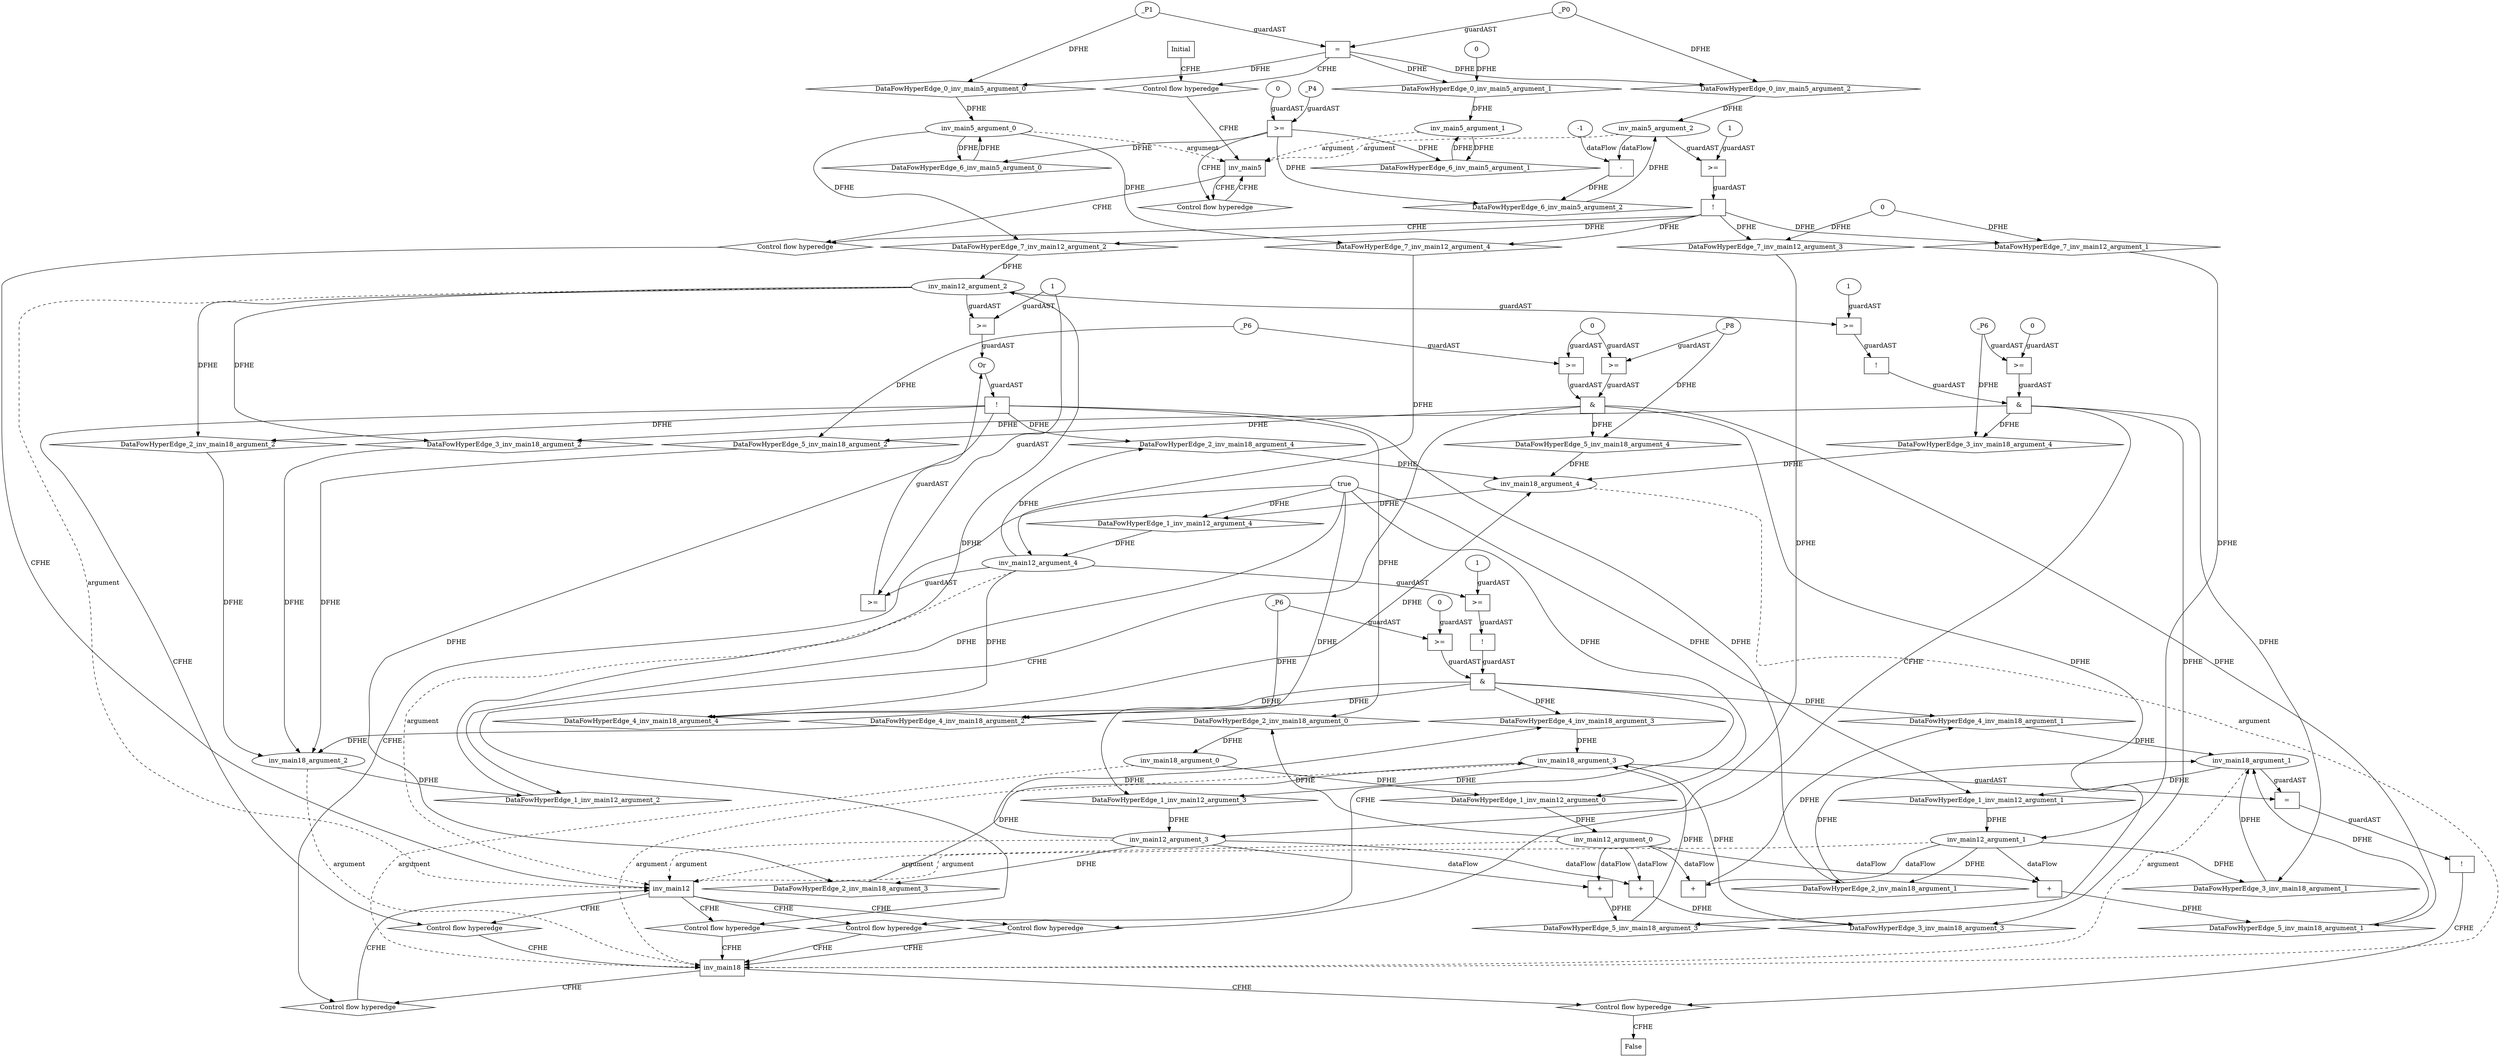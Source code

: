 // Horn Graph
digraph {
	"xxxinv_main5___Initial_0xxxdataFlow_0_node_0" [label="_P1"  nodeName="xxxinv_main5___Initial_0xxxdataFlow_0_node_0" class=symbolicConstant GNNNodeID=3]
	"xxxinv_main5___Initial_0xxxdataFlow1_node_0" [label="0"  nodeName="xxxinv_main5___Initial_0xxxdataFlow1_node_0" class=IdealInt GNNNodeID=4]
	"xxxinv_main5___Initial_0xxxdataFlow2_node_0" [label="_P0"  nodeName="xxxinv_main5___Initial_0xxxdataFlow2_node_0" class=symbolicConstant GNNNodeID=5]
	"xxxinv_main5___Initial_0xxxguard_0_node_0" [label="="  nodeName="xxxinv_main5___Initial_0xxxguard_0_node_0" class=Operator GNNNodeID=6 shape=rect]
		"xxxinv_main5___Initial_0xxxdataFlow2_node_0" -> "xxxinv_main5___Initial_0xxxguard_0_node_0" [ label="guardAST"]
		"xxxinv_main5___Initial_0xxxdataFlow_0_node_0" -> "xxxinv_main5___Initial_0xxxguard_0_node_0" [ label="guardAST"]
	"xxxinv_main12___inv_main18_1xxxguard_0_node_0" [label="true"  nodeName="xxxinv_main12___inv_main18_1xxxguard_0_node_0" class=Constant GNNNodeID=17]
	"xxxinv_main18___inv_main12_2xxxguard_0_node_0" [label="!"  nodeName="xxxinv_main18___inv_main12_2xxxguard_0_node_0" class=Operator GNNNodeID=18 shape=rect]
	"xxxinv_main18___inv_main12_2xxxguard_0_node_1" [label="Or"  nodeName="xxxinv_main18___inv_main12_2xxxguard_0_node_1" class=Operator GNNNodeID=19]
	"xxxinv_main18___inv_main12_2xxxguard_0_node_2" [label=">="  nodeName="xxxinv_main18___inv_main12_2xxxguard_0_node_2" class=Operator GNNNodeID=20 shape=rect]
	"xxxinv_main18___inv_main12_2xxxguard_0_node_4" [label="1"  nodeName="xxxinv_main18___inv_main12_2xxxguard_0_node_4" class=IdealInt GNNNodeID=21]
	"xxxinv_main18___inv_main12_2xxxguard_0_node_5" [label=">="  nodeName="xxxinv_main18___inv_main12_2xxxguard_0_node_5" class=Operator GNNNodeID=22 shape=rect]
		"xxxinv_main18___inv_main12_2xxxguard_0_node_1" -> "xxxinv_main18___inv_main12_2xxxguard_0_node_0" [ label="guardAST"]
		"xxxinv_main18___inv_main12_2xxxguard_0_node_2" -> "xxxinv_main18___inv_main12_2xxxguard_0_node_1" [ label="guardAST"]
		"xxxinv_main18___inv_main12_2xxxguard_0_node_5" -> "xxxinv_main18___inv_main12_2xxxguard_0_node_1" [ label="guardAST"]
		"inv_main12_argument_2" -> "xxxinv_main18___inv_main12_2xxxguard_0_node_2" [ label="guardAST"]
		"xxxinv_main18___inv_main12_2xxxguard_0_node_4" -> "xxxinv_main18___inv_main12_2xxxguard_0_node_2" [ label="guardAST"]
		"inv_main12_argument_4" -> "xxxinv_main18___inv_main12_2xxxguard_0_node_5" [ label="guardAST"]
		"xxxinv_main18___inv_main12_2xxxguard_0_node_4" -> "xxxinv_main18___inv_main12_2xxxguard_0_node_5" [ label="guardAST"]
	"xxxinv_main18___inv_main12_3xxxdataFlow_0_node_0" [label="+"  nodeName="xxxinv_main18___inv_main12_3xxxdataFlow_0_node_0" class=Operator GNNNodeID=23 shape=rect]
		"inv_main12_argument_3" -> "xxxinv_main18___inv_main12_3xxxdataFlow_0_node_0" [ label="dataFlow"]
		"inv_main12_argument_0" -> "xxxinv_main18___inv_main12_3xxxdataFlow_0_node_0" [ label="dataFlow"]
	"xxxinv_main18___inv_main12_3xxxdataFlow1_node_0" [label="_P6"  nodeName="xxxinv_main18___inv_main12_3xxxdataFlow1_node_0" class=symbolicConstant GNNNodeID=24]
	"xxxinv_main18___inv_main12_3xxxguard_0_node_0" [label=">="  nodeName="xxxinv_main18___inv_main12_3xxxguard_0_node_0" class=Operator GNNNodeID=25 shape=rect]
	"xxxinv_main18___inv_main12_3xxxguard_0_node_2" [label="0"  nodeName="xxxinv_main18___inv_main12_3xxxguard_0_node_2" class=IdealInt GNNNodeID=26]
		"xxxinv_main18___inv_main12_3xxxdataFlow1_node_0" -> "xxxinv_main18___inv_main12_3xxxguard_0_node_0" [ label="guardAST"]
		"xxxinv_main18___inv_main12_3xxxguard_0_node_2" -> "xxxinv_main18___inv_main12_3xxxguard_0_node_0" [ label="guardAST"]
	"xxxinv_main18___inv_main12_3xxxguard1_node_0" [label="!"  nodeName="xxxinv_main18___inv_main12_3xxxguard1_node_0" class=Operator GNNNodeID=27 shape=rect]
	"xxxinv_main18___inv_main12_3xxxguard1_node_1" [label=">="  nodeName="xxxinv_main18___inv_main12_3xxxguard1_node_1" class=Operator GNNNodeID=28 shape=rect]
	"xxxinv_main18___inv_main12_3xxxguard1_node_3" [label="1"  nodeName="xxxinv_main18___inv_main12_3xxxguard1_node_3" class=IdealInt GNNNodeID=29]
		"xxxinv_main18___inv_main12_3xxxguard1_node_1" -> "xxxinv_main18___inv_main12_3xxxguard1_node_0" [ label="guardAST"]
		"inv_main12_argument_2" -> "xxxinv_main18___inv_main12_3xxxguard1_node_1" [ label="guardAST"]
		"xxxinv_main18___inv_main12_3xxxguard1_node_3" -> "xxxinv_main18___inv_main12_3xxxguard1_node_1" [ label="guardAST"]
	"xxxinv_main18___inv_main12_4xxxdataFlow_0_node_0" [label="+"  nodeName="xxxinv_main18___inv_main12_4xxxdataFlow_0_node_0" class=Operator GNNNodeID=30 shape=rect]
		"inv_main12_argument_1" -> "xxxinv_main18___inv_main12_4xxxdataFlow_0_node_0" [ label="dataFlow"]
		"inv_main12_argument_0" -> "xxxinv_main18___inv_main12_4xxxdataFlow_0_node_0" [ label="dataFlow"]
	"xxxinv_main18___inv_main12_4xxxdataFlow1_node_0" [label="_P6"  nodeName="xxxinv_main18___inv_main12_4xxxdataFlow1_node_0" class=symbolicConstant GNNNodeID=31]
	"xxxinv_main18___inv_main12_4xxxguard_0_node_0" [label="!"  nodeName="xxxinv_main18___inv_main12_4xxxguard_0_node_0" class=Operator GNNNodeID=32 shape=rect]
	"xxxinv_main18___inv_main12_4xxxguard_0_node_1" [label=">="  nodeName="xxxinv_main18___inv_main12_4xxxguard_0_node_1" class=Operator GNNNodeID=33 shape=rect]
	"xxxinv_main18___inv_main12_4xxxguard_0_node_3" [label="1"  nodeName="xxxinv_main18___inv_main12_4xxxguard_0_node_3" class=IdealInt GNNNodeID=34]
		"xxxinv_main18___inv_main12_4xxxguard_0_node_1" -> "xxxinv_main18___inv_main12_4xxxguard_0_node_0" [ label="guardAST"]
		"inv_main12_argument_4" -> "xxxinv_main18___inv_main12_4xxxguard_0_node_1" [ label="guardAST"]
		"xxxinv_main18___inv_main12_4xxxguard_0_node_3" -> "xxxinv_main18___inv_main12_4xxxguard_0_node_1" [ label="guardAST"]
	"xxxinv_main18___inv_main12_4xxxguard1_node_0" [label=">="  nodeName="xxxinv_main18___inv_main12_4xxxguard1_node_0" class=Operator GNNNodeID=35 shape=rect]
	"xxxinv_main18___inv_main12_4xxxguard1_node_2" [label="0"  nodeName="xxxinv_main18___inv_main12_4xxxguard1_node_2" class=IdealInt GNNNodeID=36]
		"xxxinv_main18___inv_main12_4xxxdataFlow1_node_0" -> "xxxinv_main18___inv_main12_4xxxguard1_node_0" [ label="guardAST"]
		"xxxinv_main18___inv_main12_4xxxguard1_node_2" -> "xxxinv_main18___inv_main12_4xxxguard1_node_0" [ label="guardAST"]
	"xxxinv_main18___inv_main12_5xxxdataFlow_0_node_0" [label="+"  nodeName="xxxinv_main18___inv_main12_5xxxdataFlow_0_node_0" class=Operator GNNNodeID=37 shape=rect]
		"inv_main12_argument_1" -> "xxxinv_main18___inv_main12_5xxxdataFlow_0_node_0" [ label="dataFlow"]
		"inv_main12_argument_0" -> "xxxinv_main18___inv_main12_5xxxdataFlow_0_node_0" [ label="dataFlow"]
	"xxxinv_main18___inv_main12_5xxxdataFlow1_node_0" [label="_P6"  nodeName="xxxinv_main18___inv_main12_5xxxdataFlow1_node_0" class=symbolicConstant GNNNodeID=38]
	"xxxinv_main18___inv_main12_5xxxdataFlow2_node_0" [label="+"  nodeName="xxxinv_main18___inv_main12_5xxxdataFlow2_node_0" class=Operator GNNNodeID=39 shape=rect]
		"inv_main12_argument_3" -> "xxxinv_main18___inv_main12_5xxxdataFlow2_node_0" [ label="dataFlow"]
		"inv_main12_argument_0" -> "xxxinv_main18___inv_main12_5xxxdataFlow2_node_0" [ label="dataFlow"]
	"xxxinv_main18___inv_main12_5xxxdataFlow3_node_0" [label="_P8"  nodeName="xxxinv_main18___inv_main12_5xxxdataFlow3_node_0" class=symbolicConstant GNNNodeID=40]
	"xxxinv_main18___inv_main12_5xxxguard_0_node_0" [label=">="  nodeName="xxxinv_main18___inv_main12_5xxxguard_0_node_0" class=Operator GNNNodeID=41 shape=rect]
	"xxxinv_main18___inv_main12_5xxxguard_0_node_2" [label="0"  nodeName="xxxinv_main18___inv_main12_5xxxguard_0_node_2" class=IdealInt GNNNodeID=42]
		"xxxinv_main18___inv_main12_5xxxdataFlow3_node_0" -> "xxxinv_main18___inv_main12_5xxxguard_0_node_0" [ label="guardAST"]
		"xxxinv_main18___inv_main12_5xxxguard_0_node_2" -> "xxxinv_main18___inv_main12_5xxxguard_0_node_0" [ label="guardAST"]
	"xxxinv_main18___inv_main12_5xxxguard1_node_0" [label=">="  nodeName="xxxinv_main18___inv_main12_5xxxguard1_node_0" class=Operator GNNNodeID=43 shape=rect]
		"xxxinv_main18___inv_main12_5xxxdataFlow1_node_0" -> "xxxinv_main18___inv_main12_5xxxguard1_node_0" [ label="guardAST"]
		"xxxinv_main18___inv_main12_5xxxguard_0_node_2" -> "xxxinv_main18___inv_main12_5xxxguard1_node_0" [ label="guardAST"]
	"xxxinv_main5___inv_main5_6xxxdataFlow1_node_0" [label="-"  nodeName="xxxinv_main5___inv_main5_6xxxdataFlow1_node_0" class=Operator GNNNodeID=44 shape=rect]
	"xxxinv_main5___inv_main5_6xxxdataFlow1_node_2" [label="-1"  nodeName="xxxinv_main5___inv_main5_6xxxdataFlow1_node_2" class=IdealInt GNNNodeID=45]
		"inv_main5_argument_2" -> "xxxinv_main5___inv_main5_6xxxdataFlow1_node_0" [ label="dataFlow"]
		"xxxinv_main5___inv_main5_6xxxdataFlow1_node_2" -> "xxxinv_main5___inv_main5_6xxxdataFlow1_node_0" [ label="dataFlow"]
	"xxxinv_main5___inv_main5_6xxxguard_0_node_0" [label=">="  nodeName="xxxinv_main5___inv_main5_6xxxguard_0_node_0" class=Operator GNNNodeID=46 shape=rect]
	"xxxinv_main5___inv_main5_6xxxguard_0_node_1" [label="_P4"  nodeName="xxxinv_main5___inv_main5_6xxxguard_0_node_1" class=symbolicConstant GNNNodeID=47]
	"xxxinv_main5___inv_main5_6xxxguard_0_node_2" [label="0"  nodeName="xxxinv_main5___inv_main5_6xxxguard_0_node_2" class=IdealInt GNNNodeID=48]
		"xxxinv_main5___inv_main5_6xxxguard_0_node_1" -> "xxxinv_main5___inv_main5_6xxxguard_0_node_0" [ label="guardAST"]
		"xxxinv_main5___inv_main5_6xxxguard_0_node_2" -> "xxxinv_main5___inv_main5_6xxxguard_0_node_0" [ label="guardAST"]
	"xxxinv_main12___inv_main5_7xxxdataFlow_0_node_0" [label="0"  nodeName="xxxinv_main12___inv_main5_7xxxdataFlow_0_node_0" class=IdealInt GNNNodeID=49]
	"xxxinv_main12___inv_main5_7xxxguard_0_node_0" [label="!"  nodeName="xxxinv_main12___inv_main5_7xxxguard_0_node_0" class=Operator GNNNodeID=50 shape=rect]
	"xxxinv_main12___inv_main5_7xxxguard_0_node_1" [label=">="  nodeName="xxxinv_main12___inv_main5_7xxxguard_0_node_1" class=Operator GNNNodeID=51 shape=rect]
	"xxxinv_main12___inv_main5_7xxxguard_0_node_3" [label="1"  nodeName="xxxinv_main12___inv_main5_7xxxguard_0_node_3" class=IdealInt GNNNodeID=52]
		"xxxinv_main12___inv_main5_7xxxguard_0_node_1" -> "xxxinv_main12___inv_main5_7xxxguard_0_node_0" [ label="guardAST"]
		"inv_main5_argument_2" -> "xxxinv_main12___inv_main5_7xxxguard_0_node_1" [ label="guardAST"]
		"xxxinv_main12___inv_main5_7xxxguard_0_node_3" -> "xxxinv_main12___inv_main5_7xxxguard_0_node_1" [ label="guardAST"]
	"xxxFALSE___inv_main18_8xxxguard_0_node_0" [label="!"  nodeName="xxxFALSE___inv_main18_8xxxguard_0_node_0" class=Operator GNNNodeID=53 shape=rect]
	"xxxFALSE___inv_main18_8xxxguard_0_node_1" [label="="  nodeName="xxxFALSE___inv_main18_8xxxguard_0_node_1" class=Operator GNNNodeID=54 shape=rect]
		"xxxFALSE___inv_main18_8xxxguard_0_node_1" -> "xxxFALSE___inv_main18_8xxxguard_0_node_0" [ label="guardAST"]
		"inv_main18_argument_1" -> "xxxFALSE___inv_main18_8xxxguard_0_node_1" [ label="guardAST"]
		"inv_main18_argument_3" -> "xxxFALSE___inv_main18_8xxxguard_0_node_1" [ label="guardAST"]
	"inv_main12" [label="inv_main12"  nodeName="inv_main12" class=CONTROL GNNNodeID=55 shape="rect"]
	"inv_main18" [label="inv_main18"  nodeName="inv_main18" class=CONTROL GNNNodeID=56 shape="rect"]
	"inv_main5" [label="inv_main5"  nodeName="inv_main5" class=CONTROL GNNNodeID=57 shape="rect"]
	"FALSE" [label="False"  nodeName=False class=CONTROL GNNNodeID=58 shape="rect"]
	"Initial" [label="Initial"  nodeName=Initial class=CONTROL GNNNodeID=59 shape="rect"]
	"ControlFowHyperEdge_0" [label="Control flow hyperedge"  hyperEdgeNodeID=0 nodeName=ControlFowHyperEdge_0 class=controlFlowHyperEdge shape="diamond"]
		"Initial" -> ControlFowHyperEdge_0 [ label="CFHE"]
		"ControlFowHyperEdge_0" -> "inv_main5" [ label="CFHE"]
	"ControlFowHyperEdge_1" [label="Control flow hyperedge"  hyperEdgeNodeID=1 nodeName=ControlFowHyperEdge_1 class=controlFlowHyperEdge shape="diamond"]
		"inv_main18" -> ControlFowHyperEdge_1 [ label="CFHE"]
		"ControlFowHyperEdge_1" -> "inv_main12" [ label="CFHE"]
	"ControlFowHyperEdge_2" [label="Control flow hyperedge"  hyperEdgeNodeID=2 nodeName=ControlFowHyperEdge_2 class=controlFlowHyperEdge shape="diamond"]
		"inv_main12" -> ControlFowHyperEdge_2 [ label="CFHE"]
		"ControlFowHyperEdge_2" -> "inv_main18" [ label="CFHE"]
	"ControlFowHyperEdge_3" [label="Control flow hyperedge"  hyperEdgeNodeID=3 nodeName=ControlFowHyperEdge_3 class=controlFlowHyperEdge shape="diamond"]
		"inv_main12" -> ControlFowHyperEdge_3 [ label="CFHE"]
		"ControlFowHyperEdge_3" -> "inv_main18" [ label="CFHE"]
	"ControlFowHyperEdge_4" [label="Control flow hyperedge"  hyperEdgeNodeID=4 nodeName=ControlFowHyperEdge_4 class=controlFlowHyperEdge shape="diamond"]
		"inv_main12" -> ControlFowHyperEdge_4 [ label="CFHE"]
		"ControlFowHyperEdge_4" -> "inv_main18" [ label="CFHE"]
	"ControlFowHyperEdge_5" [label="Control flow hyperedge"  hyperEdgeNodeID=5 nodeName=ControlFowHyperEdge_5 class=controlFlowHyperEdge shape="diamond"]
		"inv_main12" -> ControlFowHyperEdge_5 [ label="CFHE"]
		"ControlFowHyperEdge_5" -> "inv_main18" [ label="CFHE"]
	"ControlFowHyperEdge_6" [label="Control flow hyperedge"  hyperEdgeNodeID=6 nodeName=ControlFowHyperEdge_6 class=controlFlowHyperEdge shape="diamond"]
		"inv_main5" -> ControlFowHyperEdge_6 [ label="CFHE"]
		"ControlFowHyperEdge_6" -> "inv_main5" [ label="CFHE"]
	"ControlFowHyperEdge_7" [label="Control flow hyperedge"  hyperEdgeNodeID=7 nodeName=ControlFowHyperEdge_7 class=controlFlowHyperEdge shape="diamond"]
		"inv_main5" -> ControlFowHyperEdge_7 [ label="CFHE"]
		"ControlFowHyperEdge_7" -> "inv_main12" [ label="CFHE"]
	"ControlFowHyperEdge_8" [label="Control flow hyperedge"  hyperEdgeNodeID=8 nodeName=ControlFowHyperEdge_8 class=controlFlowHyperEdge shape="diamond"]
		"inv_main18" -> ControlFowHyperEdge_8 [ label="CFHE"]
		"ControlFowHyperEdge_8" -> "FALSE" [ label="CFHE"]
	"inv_main5_argument_0" [label="inv_main5_argument_0"  nodeName=argument0 class=argument shape=oval GNNNodeID=60 head="inv_main5"]
		"inv_main5_argument_0" -> "inv_main5" [ label="argument" style=dashed]
	"inv_main5_argument_1" [label="inv_main5_argument_1"  nodeName=argument1 class=argument shape=oval GNNNodeID=60 head="inv_main5"]
		"inv_main5_argument_1" -> "inv_main5" [ label="argument" style=dashed]
	"inv_main5_argument_2" [label="inv_main5_argument_2"  nodeName=argument2 class=argument shape=oval GNNNodeID=60 head="inv_main5"]
		"inv_main5_argument_2" -> "inv_main5" [ label="argument" style=dashed]
	"inv_main12_argument_0" [label="inv_main12_argument_0"  nodeName=argument0 class=argument shape=oval GNNNodeID=60 head="inv_main12"]
		"inv_main12_argument_0" -> "inv_main12" [ label="argument" style=dashed]
	"inv_main12_argument_1" [label="inv_main12_argument_1"  nodeName=argument1 class=argument shape=oval GNNNodeID=60 head="inv_main12"]
		"inv_main12_argument_1" -> "inv_main12" [ label="argument" style=dashed]
	"inv_main12_argument_2" [label="inv_main12_argument_2"  nodeName=argument2 class=argument shape=oval GNNNodeID=60 head="inv_main12"]
		"inv_main12_argument_2" -> "inv_main12" [ label="argument" style=dashed]
	"inv_main12_argument_3" [label="inv_main12_argument_3"  nodeName=argument3 class=argument shape=oval GNNNodeID=60 head="inv_main12"]
		"inv_main12_argument_3" -> "inv_main12" [ label="argument" style=dashed]
	"inv_main12_argument_4" [label="inv_main12_argument_4"  nodeName=argument4 class=argument shape=oval GNNNodeID=60 head="inv_main12"]
		"inv_main12_argument_4" -> "inv_main12" [ label="argument" style=dashed]
	"inv_main18_argument_0" [label="inv_main18_argument_0"  nodeName=argument0 class=argument shape=oval GNNNodeID=60 head="inv_main18"]
		"inv_main18_argument_0" -> "inv_main18" [ label="argument" style=dashed]
	"inv_main18_argument_1" [label="inv_main18_argument_1"  nodeName=argument1 class=argument shape=oval GNNNodeID=60 head="inv_main18"]
		"inv_main18_argument_1" -> "inv_main18" [ label="argument" style=dashed]
	"inv_main18_argument_2" [label="inv_main18_argument_2"  nodeName=argument2 class=argument shape=oval GNNNodeID=60 head="inv_main18"]
		"inv_main18_argument_2" -> "inv_main18" [ label="argument" style=dashed]
	"inv_main18_argument_3" [label="inv_main18_argument_3"  nodeName=argument3 class=argument shape=oval GNNNodeID=60 head="inv_main18"]
		"inv_main18_argument_3" -> "inv_main18" [ label="argument" style=dashed]
	"inv_main18_argument_4" [label="inv_main18_argument_4"  nodeName=argument4 class=argument shape=oval GNNNodeID=60 head="inv_main18"]
		"inv_main18_argument_4" -> "inv_main18" [ label="argument" style=dashed]
		"xxxinv_main5___Initial_0xxxguard_0_node_0" -> "ControlFowHyperEdge_0" [ label="CFHE"]
		"xxxinv_main12___inv_main18_1xxxguard_0_node_0" -> "ControlFowHyperEdge_1" [ label="CFHE"]
		"xxxinv_main18___inv_main12_2xxxguard_0_node_0" -> "ControlFowHyperEdge_2" [ label="CFHE"]
	"xxxinv_main18___inv_main12_3xxx_and" [label="&"  andName="xxxinv_main18___inv_main12_3xxx_and" class=Operator shape=rect]
		"xxxinv_main18___inv_main12_3xxxguard_0_node_0" -> "xxxinv_main18___inv_main12_3xxx_and" [ label="guardAST"]
		"xxxinv_main18___inv_main12_3xxxguard1_node_0" -> "xxxinv_main18___inv_main12_3xxx_and" [ label="guardAST"]
		"xxxinv_main18___inv_main12_3xxx_and" -> "ControlFowHyperEdge_3" [ label="CFHE"]
	"xxxinv_main18___inv_main12_4xxx_and" [label="&"  andName="xxxinv_main18___inv_main12_4xxx_and" class=Operator shape=rect]
		"xxxinv_main18___inv_main12_4xxxguard_0_node_0" -> "xxxinv_main18___inv_main12_4xxx_and" [ label="guardAST"]
		"xxxinv_main18___inv_main12_4xxxguard1_node_0" -> "xxxinv_main18___inv_main12_4xxx_and" [ label="guardAST"]
		"xxxinv_main18___inv_main12_4xxx_and" -> "ControlFowHyperEdge_4" [ label="CFHE"]
	"xxxinv_main18___inv_main12_5xxx_and" [label="&"  andName="xxxinv_main18___inv_main12_5xxx_and" class=Operator shape=rect]
		"xxxinv_main18___inv_main12_5xxxguard_0_node_0" -> "xxxinv_main18___inv_main12_5xxx_and" [ label="guardAST"]
		"xxxinv_main18___inv_main12_5xxxguard1_node_0" -> "xxxinv_main18___inv_main12_5xxx_and" [ label="guardAST"]
		"xxxinv_main18___inv_main12_5xxx_and" -> "ControlFowHyperEdge_5" [ label="CFHE"]
		"xxxinv_main5___inv_main5_6xxxguard_0_node_0" -> "ControlFowHyperEdge_6" [ label="CFHE"]
		"xxxinv_main12___inv_main5_7xxxguard_0_node_0" -> "ControlFowHyperEdge_7" [ label="CFHE"]
		"xxxFALSE___inv_main18_8xxxguard_0_node_0" -> "ControlFowHyperEdge_8" [ label="CFHE"]
		"inv_main18_argument_3" -> "DataFowHyperEdge_1_inv_main12_argument_3" [ label="DFHE"]
	"DataFowHyperEdge_1_inv_main12_argument_3" [label="DataFowHyperEdge_1_inv_main12_argument_3"  nodeName="DataFowHyperEdge_1_inv_main12_argument_3" class=DataFlowHyperedge shape=diamond]
		"DataFowHyperEdge_1_inv_main12_argument_3" -> "inv_main12_argument_3" [ label="DFHE"]
		"xxxinv_main12___inv_main18_1xxxguard_0_node_0" -> "DataFowHyperEdge_1_inv_main12_argument_3" [ label="DFHE"]
		"inv_main18_argument_1" -> "DataFowHyperEdge_1_inv_main12_argument_1" [ label="DFHE"]
	"DataFowHyperEdge_1_inv_main12_argument_1" [label="DataFowHyperEdge_1_inv_main12_argument_1"  nodeName="DataFowHyperEdge_1_inv_main12_argument_1" class=DataFlowHyperedge shape=diamond]
		"DataFowHyperEdge_1_inv_main12_argument_1" -> "inv_main12_argument_1" [ label="DFHE"]
		"xxxinv_main12___inv_main18_1xxxguard_0_node_0" -> "DataFowHyperEdge_1_inv_main12_argument_1" [ label="DFHE"]
		"inv_main18_argument_0" -> "DataFowHyperEdge_1_inv_main12_argument_0" [ label="DFHE"]
	"DataFowHyperEdge_1_inv_main12_argument_0" [label="DataFowHyperEdge_1_inv_main12_argument_0"  nodeName="DataFowHyperEdge_1_inv_main12_argument_0" class=DataFlowHyperedge shape=diamond]
		"DataFowHyperEdge_1_inv_main12_argument_0" -> "inv_main12_argument_0" [ label="DFHE"]
		"xxxinv_main12___inv_main18_1xxxguard_0_node_0" -> "DataFowHyperEdge_1_inv_main12_argument_0" [ label="DFHE"]
		"inv_main18_argument_4" -> "DataFowHyperEdge_1_inv_main12_argument_4" [ label="DFHE"]
	"DataFowHyperEdge_1_inv_main12_argument_4" [label="DataFowHyperEdge_1_inv_main12_argument_4"  nodeName="DataFowHyperEdge_1_inv_main12_argument_4" class=DataFlowHyperedge shape=diamond]
		"DataFowHyperEdge_1_inv_main12_argument_4" -> "inv_main12_argument_4" [ label="DFHE"]
		"xxxinv_main12___inv_main18_1xxxguard_0_node_0" -> "DataFowHyperEdge_1_inv_main12_argument_4" [ label="DFHE"]
		"inv_main18_argument_2" -> "DataFowHyperEdge_1_inv_main12_argument_2" [ label="DFHE"]
	"DataFowHyperEdge_1_inv_main12_argument_2" [label="DataFowHyperEdge_1_inv_main12_argument_2"  nodeName="DataFowHyperEdge_1_inv_main12_argument_2" class=DataFlowHyperedge shape=diamond]
		"DataFowHyperEdge_1_inv_main12_argument_2" -> "inv_main12_argument_2" [ label="DFHE"]
		"xxxinv_main12___inv_main18_1xxxguard_0_node_0" -> "DataFowHyperEdge_1_inv_main12_argument_2" [ label="DFHE"]
		"inv_main12_argument_2" -> "DataFowHyperEdge_2_inv_main18_argument_2" [ label="DFHE"]
	"DataFowHyperEdge_2_inv_main18_argument_2" [label="DataFowHyperEdge_2_inv_main18_argument_2"  nodeName="DataFowHyperEdge_2_inv_main18_argument_2" class=DataFlowHyperedge shape=diamond]
		"DataFowHyperEdge_2_inv_main18_argument_2" -> "inv_main18_argument_2" [ label="DFHE"]
		"xxxinv_main18___inv_main12_2xxxguard_0_node_0" -> "DataFowHyperEdge_2_inv_main18_argument_2" [ label="DFHE"]
		"inv_main12_argument_4" -> "DataFowHyperEdge_2_inv_main18_argument_4" [ label="DFHE"]
	"DataFowHyperEdge_2_inv_main18_argument_4" [label="DataFowHyperEdge_2_inv_main18_argument_4"  nodeName="DataFowHyperEdge_2_inv_main18_argument_4" class=DataFlowHyperedge shape=diamond]
		"DataFowHyperEdge_2_inv_main18_argument_4" -> "inv_main18_argument_4" [ label="DFHE"]
		"xxxinv_main18___inv_main12_2xxxguard_0_node_0" -> "DataFowHyperEdge_2_inv_main18_argument_4" [ label="DFHE"]
		"inv_main12_argument_0" -> "DataFowHyperEdge_2_inv_main18_argument_0" [ label="DFHE"]
	"DataFowHyperEdge_2_inv_main18_argument_0" [label="DataFowHyperEdge_2_inv_main18_argument_0"  nodeName="DataFowHyperEdge_2_inv_main18_argument_0" class=DataFlowHyperedge shape=diamond]
		"DataFowHyperEdge_2_inv_main18_argument_0" -> "inv_main18_argument_0" [ label="DFHE"]
		"xxxinv_main18___inv_main12_2xxxguard_0_node_0" -> "DataFowHyperEdge_2_inv_main18_argument_0" [ label="DFHE"]
		"inv_main12_argument_1" -> "DataFowHyperEdge_2_inv_main18_argument_1" [ label="DFHE"]
	"DataFowHyperEdge_2_inv_main18_argument_1" [label="DataFowHyperEdge_2_inv_main18_argument_1"  nodeName="DataFowHyperEdge_2_inv_main18_argument_1" class=DataFlowHyperedge shape=diamond]
		"DataFowHyperEdge_2_inv_main18_argument_1" -> "inv_main18_argument_1" [ label="DFHE"]
		"xxxinv_main18___inv_main12_2xxxguard_0_node_0" -> "DataFowHyperEdge_2_inv_main18_argument_1" [ label="DFHE"]
		"inv_main12_argument_3" -> "DataFowHyperEdge_2_inv_main18_argument_3" [ label="DFHE"]
	"DataFowHyperEdge_2_inv_main18_argument_3" [label="DataFowHyperEdge_2_inv_main18_argument_3"  nodeName="DataFowHyperEdge_2_inv_main18_argument_3" class=DataFlowHyperedge shape=diamond]
		"DataFowHyperEdge_2_inv_main18_argument_3" -> "inv_main18_argument_3" [ label="DFHE"]
		"xxxinv_main18___inv_main12_2xxxguard_0_node_0" -> "DataFowHyperEdge_2_inv_main18_argument_3" [ label="DFHE"]
		"inv_main12_argument_1" -> "DataFowHyperEdge_3_inv_main18_argument_1" [ label="DFHE"]
	"DataFowHyperEdge_3_inv_main18_argument_1" [label="DataFowHyperEdge_3_inv_main18_argument_1"  nodeName="DataFowHyperEdge_3_inv_main18_argument_1" class=DataFlowHyperedge shape=diamond]
		"DataFowHyperEdge_3_inv_main18_argument_1" -> "inv_main18_argument_1" [ label="DFHE"]
		"xxxinv_main18___inv_main12_3xxx_and" -> "DataFowHyperEdge_3_inv_main18_argument_1" [ label="DFHE"]
		"inv_main12_argument_2" -> "DataFowHyperEdge_3_inv_main18_argument_2" [ label="DFHE"]
	"DataFowHyperEdge_3_inv_main18_argument_2" [label="DataFowHyperEdge_3_inv_main18_argument_2"  nodeName="DataFowHyperEdge_3_inv_main18_argument_2" class=DataFlowHyperedge shape=diamond]
		"DataFowHyperEdge_3_inv_main18_argument_2" -> "inv_main18_argument_2" [ label="DFHE"]
		"xxxinv_main18___inv_main12_3xxx_and" -> "DataFowHyperEdge_3_inv_main18_argument_2" [ label="DFHE"]
		"inv_main12_argument_3" -> "DataFowHyperEdge_4_inv_main18_argument_3" [ label="DFHE"]
	"DataFowHyperEdge_4_inv_main18_argument_3" [label="DataFowHyperEdge_4_inv_main18_argument_3"  nodeName="DataFowHyperEdge_4_inv_main18_argument_3" class=DataFlowHyperedge shape=diamond]
		"DataFowHyperEdge_4_inv_main18_argument_3" -> "inv_main18_argument_3" [ label="DFHE"]
		"xxxinv_main18___inv_main12_4xxx_and" -> "DataFowHyperEdge_4_inv_main18_argument_3" [ label="DFHE"]
		"inv_main12_argument_4" -> "DataFowHyperEdge_4_inv_main18_argument_4" [ label="DFHE"]
	"DataFowHyperEdge_4_inv_main18_argument_4" [label="DataFowHyperEdge_4_inv_main18_argument_4"  nodeName="DataFowHyperEdge_4_inv_main18_argument_4" class=DataFlowHyperedge shape=diamond]
		"DataFowHyperEdge_4_inv_main18_argument_4" -> "inv_main18_argument_4" [ label="DFHE"]
		"xxxinv_main18___inv_main12_4xxx_and" -> "DataFowHyperEdge_4_inv_main18_argument_4" [ label="DFHE"]
		"inv_main5_argument_0" -> "DataFowHyperEdge_6_inv_main5_argument_0" [ label="DFHE"]
	"DataFowHyperEdge_6_inv_main5_argument_0" [label="DataFowHyperEdge_6_inv_main5_argument_0"  nodeName="DataFowHyperEdge_6_inv_main5_argument_0" class=DataFlowHyperedge shape=diamond]
		"DataFowHyperEdge_6_inv_main5_argument_0" -> "inv_main5_argument_0" [ label="DFHE"]
		"xxxinv_main5___inv_main5_6xxxguard_0_node_0" -> "DataFowHyperEdge_6_inv_main5_argument_0" [ label="DFHE"]
	"DataFowHyperEdge_0_inv_main5_argument_0" [label="DataFowHyperEdge_0_inv_main5_argument_0"  nodeName="DataFowHyperEdge_0_inv_main5_argument_0" class=DataFlowHyperedge shape=diamond]
		"DataFowHyperEdge_0_inv_main5_argument_0" -> "inv_main5_argument_0" [ label="DFHE"]
		"xxxinv_main5___Initial_0xxxguard_0_node_0" -> "DataFowHyperEdge_0_inv_main5_argument_0" [ label="DFHE"]
		"xxxinv_main5___Initial_0xxxdataFlow_0_node_0" -> "DataFowHyperEdge_0_inv_main5_argument_0" [ label="DFHE"]
	"DataFowHyperEdge_0_inv_main5_argument_1" [label="DataFowHyperEdge_0_inv_main5_argument_1"  nodeName="DataFowHyperEdge_0_inv_main5_argument_1" class=DataFlowHyperedge shape=diamond]
		"DataFowHyperEdge_0_inv_main5_argument_1" -> "inv_main5_argument_1" [ label="DFHE"]
		"xxxinv_main5___Initial_0xxxguard_0_node_0" -> "DataFowHyperEdge_0_inv_main5_argument_1" [ label="DFHE"]
		"xxxinv_main5___Initial_0xxxdataFlow1_node_0" -> "DataFowHyperEdge_0_inv_main5_argument_1" [ label="DFHE"]
	"DataFowHyperEdge_0_inv_main5_argument_2" [label="DataFowHyperEdge_0_inv_main5_argument_2"  nodeName="DataFowHyperEdge_0_inv_main5_argument_2" class=DataFlowHyperedge shape=diamond]
		"DataFowHyperEdge_0_inv_main5_argument_2" -> "inv_main5_argument_2" [ label="DFHE"]
		"xxxinv_main5___Initial_0xxxguard_0_node_0" -> "DataFowHyperEdge_0_inv_main5_argument_2" [ label="DFHE"]
		"xxxinv_main5___Initial_0xxxdataFlow2_node_0" -> "DataFowHyperEdge_0_inv_main5_argument_2" [ label="DFHE"]
	"DataFowHyperEdge_3_inv_main18_argument_3" [label="DataFowHyperEdge_3_inv_main18_argument_3"  nodeName="DataFowHyperEdge_3_inv_main18_argument_3" class=DataFlowHyperedge shape=diamond]
		"DataFowHyperEdge_3_inv_main18_argument_3" -> "inv_main18_argument_3" [ label="DFHE"]
		"xxxinv_main18___inv_main12_3xxx_and" -> "DataFowHyperEdge_3_inv_main18_argument_3" [ label="DFHE"]
		"xxxinv_main18___inv_main12_3xxxdataFlow_0_node_0" -> "DataFowHyperEdge_3_inv_main18_argument_3" [ label="DFHE"]
	"DataFowHyperEdge_3_inv_main18_argument_4" [label="DataFowHyperEdge_3_inv_main18_argument_4"  nodeName="DataFowHyperEdge_3_inv_main18_argument_4" class=DataFlowHyperedge shape=diamond]
		"DataFowHyperEdge_3_inv_main18_argument_4" -> "inv_main18_argument_4" [ label="DFHE"]
		"xxxinv_main18___inv_main12_3xxx_and" -> "DataFowHyperEdge_3_inv_main18_argument_4" [ label="DFHE"]
		"xxxinv_main18___inv_main12_3xxxdataFlow1_node_0" -> "DataFowHyperEdge_3_inv_main18_argument_4" [ label="DFHE"]
	"DataFowHyperEdge_4_inv_main18_argument_1" [label="DataFowHyperEdge_4_inv_main18_argument_1"  nodeName="DataFowHyperEdge_4_inv_main18_argument_1" class=DataFlowHyperedge shape=diamond]
		"DataFowHyperEdge_4_inv_main18_argument_1" -> "inv_main18_argument_1" [ label="DFHE"]
		"xxxinv_main18___inv_main12_4xxx_and" -> "DataFowHyperEdge_4_inv_main18_argument_1" [ label="DFHE"]
		"xxxinv_main18___inv_main12_4xxxdataFlow_0_node_0" -> "DataFowHyperEdge_4_inv_main18_argument_1" [ label="DFHE"]
	"DataFowHyperEdge_4_inv_main18_argument_2" [label="DataFowHyperEdge_4_inv_main18_argument_2"  nodeName="DataFowHyperEdge_4_inv_main18_argument_2" class=DataFlowHyperedge shape=diamond]
		"DataFowHyperEdge_4_inv_main18_argument_2" -> "inv_main18_argument_2" [ label="DFHE"]
		"xxxinv_main18___inv_main12_4xxx_and" -> "DataFowHyperEdge_4_inv_main18_argument_2" [ label="DFHE"]
		"xxxinv_main18___inv_main12_4xxxdataFlow1_node_0" -> "DataFowHyperEdge_4_inv_main18_argument_2" [ label="DFHE"]
	"DataFowHyperEdge_5_inv_main18_argument_1" [label="DataFowHyperEdge_5_inv_main18_argument_1"  nodeName="DataFowHyperEdge_5_inv_main18_argument_1" class=DataFlowHyperedge shape=diamond]
		"DataFowHyperEdge_5_inv_main18_argument_1" -> "inv_main18_argument_1" [ label="DFHE"]
		"xxxinv_main18___inv_main12_5xxx_and" -> "DataFowHyperEdge_5_inv_main18_argument_1" [ label="DFHE"]
		"xxxinv_main18___inv_main12_5xxxdataFlow_0_node_0" -> "DataFowHyperEdge_5_inv_main18_argument_1" [ label="DFHE"]
	"DataFowHyperEdge_5_inv_main18_argument_2" [label="DataFowHyperEdge_5_inv_main18_argument_2"  nodeName="DataFowHyperEdge_5_inv_main18_argument_2" class=DataFlowHyperedge shape=diamond]
		"DataFowHyperEdge_5_inv_main18_argument_2" -> "inv_main18_argument_2" [ label="DFHE"]
		"xxxinv_main18___inv_main12_5xxx_and" -> "DataFowHyperEdge_5_inv_main18_argument_2" [ label="DFHE"]
		"xxxinv_main18___inv_main12_5xxxdataFlow1_node_0" -> "DataFowHyperEdge_5_inv_main18_argument_2" [ label="DFHE"]
	"DataFowHyperEdge_5_inv_main18_argument_3" [label="DataFowHyperEdge_5_inv_main18_argument_3"  nodeName="DataFowHyperEdge_5_inv_main18_argument_3" class=DataFlowHyperedge shape=diamond]
		"DataFowHyperEdge_5_inv_main18_argument_3" -> "inv_main18_argument_3" [ label="DFHE"]
		"xxxinv_main18___inv_main12_5xxx_and" -> "DataFowHyperEdge_5_inv_main18_argument_3" [ label="DFHE"]
		"xxxinv_main18___inv_main12_5xxxdataFlow2_node_0" -> "DataFowHyperEdge_5_inv_main18_argument_3" [ label="DFHE"]
	"DataFowHyperEdge_5_inv_main18_argument_4" [label="DataFowHyperEdge_5_inv_main18_argument_4"  nodeName="DataFowHyperEdge_5_inv_main18_argument_4" class=DataFlowHyperedge shape=diamond]
		"DataFowHyperEdge_5_inv_main18_argument_4" -> "inv_main18_argument_4" [ label="DFHE"]
		"xxxinv_main18___inv_main12_5xxx_and" -> "DataFowHyperEdge_5_inv_main18_argument_4" [ label="DFHE"]
		"xxxinv_main18___inv_main12_5xxxdataFlow3_node_0" -> "DataFowHyperEdge_5_inv_main18_argument_4" [ label="DFHE"]
	"DataFowHyperEdge_6_inv_main5_argument_1" [label="DataFowHyperEdge_6_inv_main5_argument_1"  nodeName="DataFowHyperEdge_6_inv_main5_argument_1" class=DataFlowHyperedge shape=diamond]
		"DataFowHyperEdge_6_inv_main5_argument_1" -> "inv_main5_argument_1" [ label="DFHE"]
		"xxxinv_main5___inv_main5_6xxxguard_0_node_0" -> "DataFowHyperEdge_6_inv_main5_argument_1" [ label="DFHE"]
		"inv_main5_argument_1" -> "DataFowHyperEdge_6_inv_main5_argument_1" [ label="DFHE"]
	"DataFowHyperEdge_6_inv_main5_argument_2" [label="DataFowHyperEdge_6_inv_main5_argument_2"  nodeName="DataFowHyperEdge_6_inv_main5_argument_2" class=DataFlowHyperedge shape=diamond]
		"DataFowHyperEdge_6_inv_main5_argument_2" -> "inv_main5_argument_2" [ label="DFHE"]
		"xxxinv_main5___inv_main5_6xxxguard_0_node_0" -> "DataFowHyperEdge_6_inv_main5_argument_2" [ label="DFHE"]
		"xxxinv_main5___inv_main5_6xxxdataFlow1_node_0" -> "DataFowHyperEdge_6_inv_main5_argument_2" [ label="DFHE"]
	"DataFowHyperEdge_7_inv_main12_argument_1" [label="DataFowHyperEdge_7_inv_main12_argument_1"  nodeName="DataFowHyperEdge_7_inv_main12_argument_1" class=DataFlowHyperedge shape=diamond]
		"DataFowHyperEdge_7_inv_main12_argument_1" -> "inv_main12_argument_1" [ label="DFHE"]
		"xxxinv_main12___inv_main5_7xxxguard_0_node_0" -> "DataFowHyperEdge_7_inv_main12_argument_1" [ label="DFHE"]
		"xxxinv_main12___inv_main5_7xxxdataFlow_0_node_0" -> "DataFowHyperEdge_7_inv_main12_argument_1" [ label="DFHE"]
	"DataFowHyperEdge_7_inv_main12_argument_2" [label="DataFowHyperEdge_7_inv_main12_argument_2"  nodeName="DataFowHyperEdge_7_inv_main12_argument_2" class=DataFlowHyperedge shape=diamond]
		"DataFowHyperEdge_7_inv_main12_argument_2" -> "inv_main12_argument_2" [ label="DFHE"]
		"xxxinv_main12___inv_main5_7xxxguard_0_node_0" -> "DataFowHyperEdge_7_inv_main12_argument_2" [ label="DFHE"]
		"inv_main5_argument_0" -> "DataFowHyperEdge_7_inv_main12_argument_2" [ label="DFHE"]
	"DataFowHyperEdge_7_inv_main12_argument_3" [label="DataFowHyperEdge_7_inv_main12_argument_3"  nodeName="DataFowHyperEdge_7_inv_main12_argument_3" class=DataFlowHyperedge shape=diamond]
		"DataFowHyperEdge_7_inv_main12_argument_3" -> "inv_main12_argument_3" [ label="DFHE"]
		"xxxinv_main12___inv_main5_7xxxguard_0_node_0" -> "DataFowHyperEdge_7_inv_main12_argument_3" [ label="DFHE"]
		"xxxinv_main12___inv_main5_7xxxdataFlow_0_node_0" -> "DataFowHyperEdge_7_inv_main12_argument_3" [ label="DFHE"]
	"DataFowHyperEdge_7_inv_main12_argument_4" [label="DataFowHyperEdge_7_inv_main12_argument_4"  nodeName="DataFowHyperEdge_7_inv_main12_argument_4" class=DataFlowHyperedge shape=diamond]
		"DataFowHyperEdge_7_inv_main12_argument_4" -> "inv_main12_argument_4" [ label="DFHE"]
		"xxxinv_main12___inv_main5_7xxxguard_0_node_0" -> "DataFowHyperEdge_7_inv_main12_argument_4" [ label="DFHE"]
		"inv_main5_argument_0" -> "DataFowHyperEdge_7_inv_main12_argument_4" [ label="DFHE"]
}
